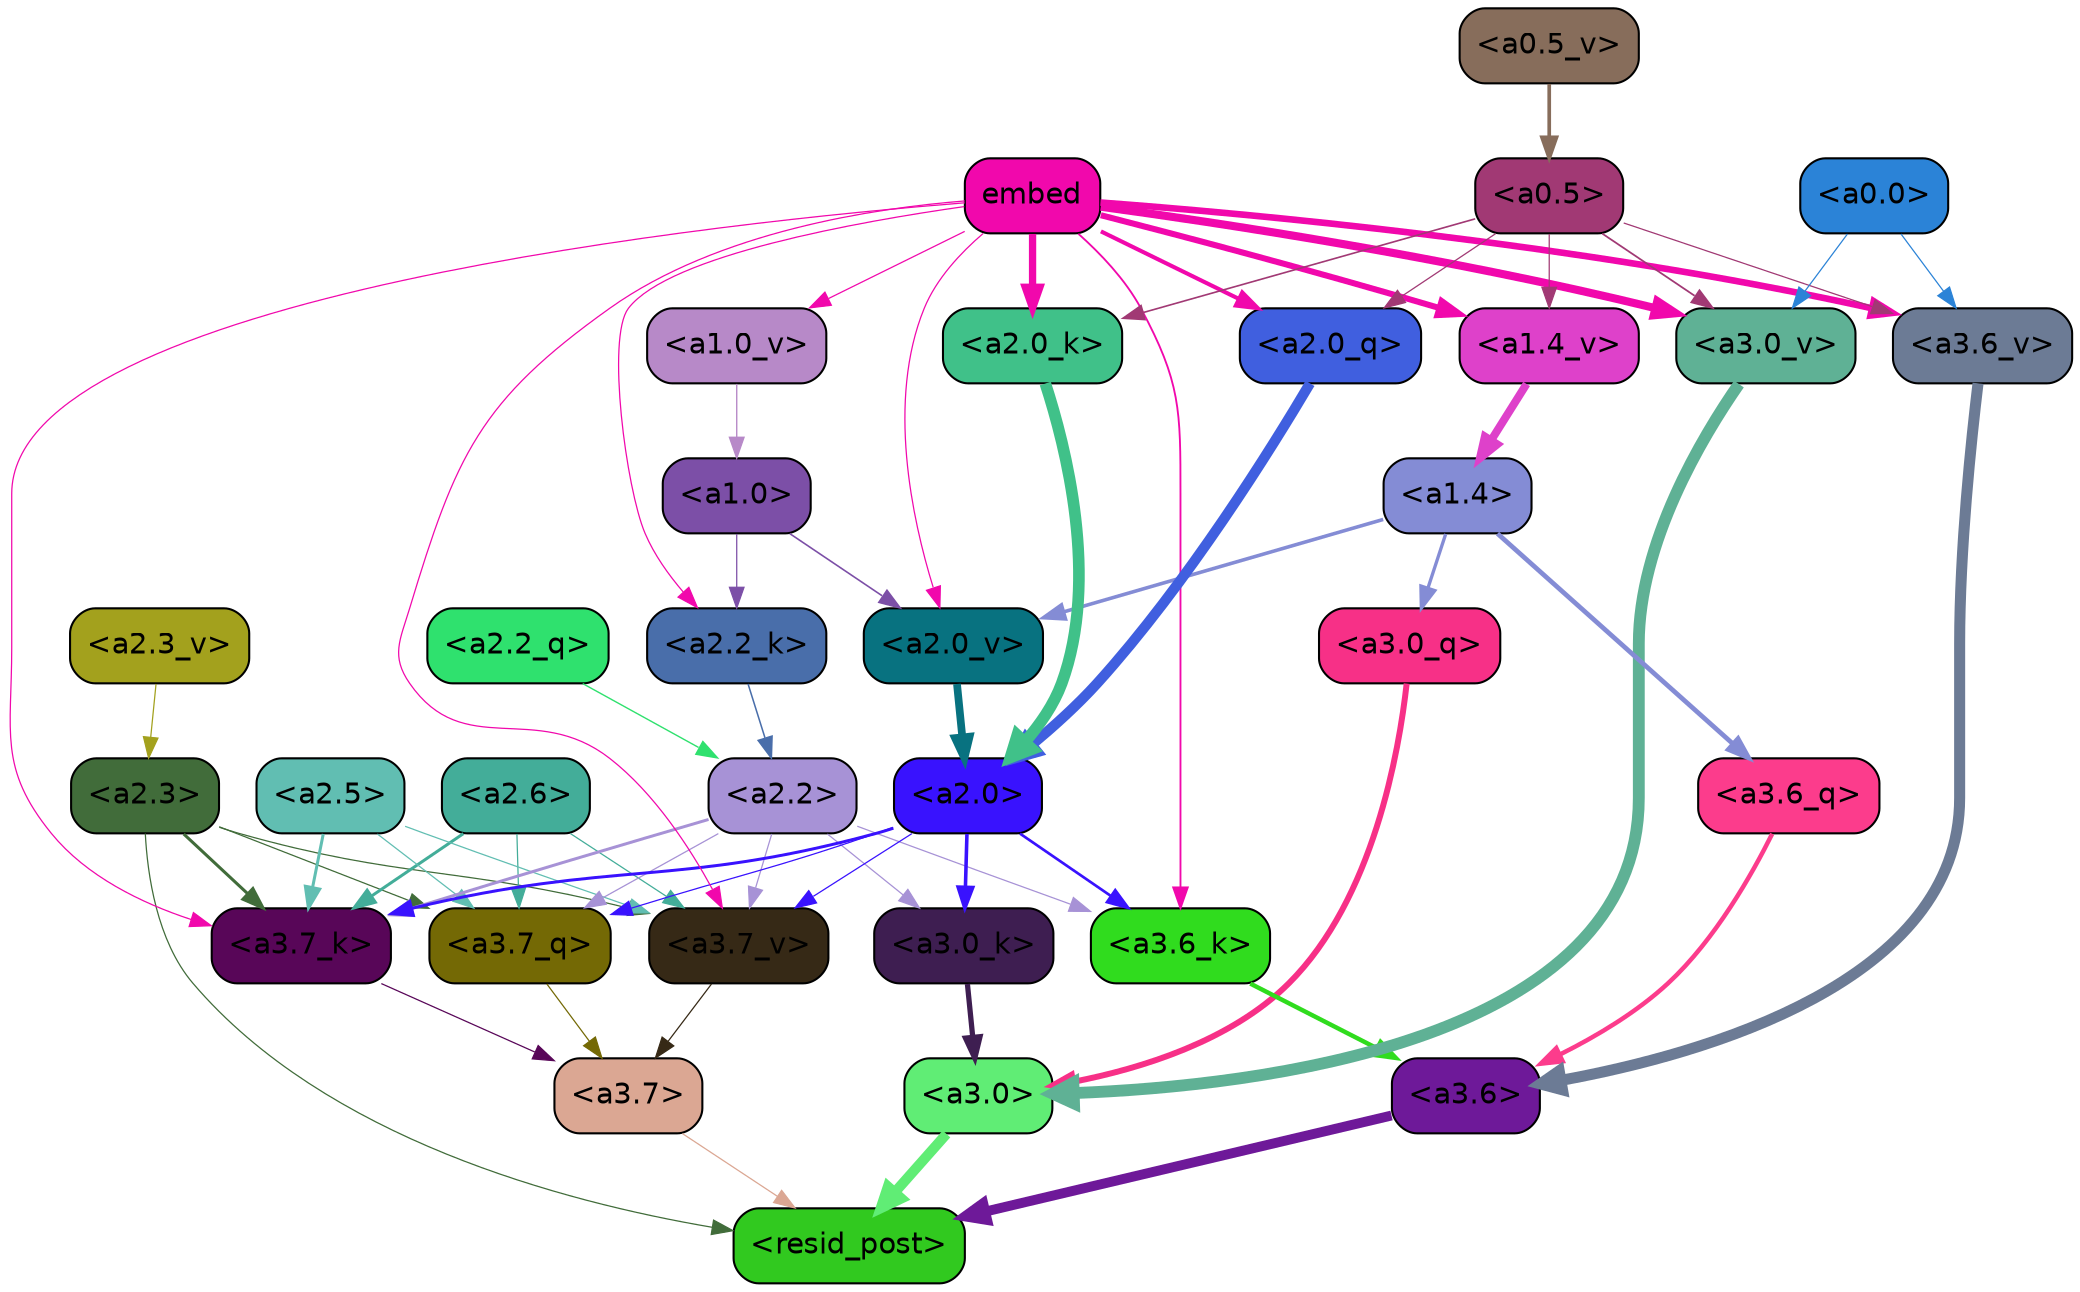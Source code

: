 strict digraph "" {
	graph [bgcolor=transparent,
		layout=dot,
		overlap=false,
		splines=true
	];
	"<a3.7>"	[color=black,
		fillcolor="#dba793",
		fontname=Helvetica,
		shape=box,
		style="filled, rounded"];
	"<resid_post>"	[color=black,
		fillcolor="#31c91f",
		fontname=Helvetica,
		shape=box,
		style="filled, rounded"];
	"<a3.7>" -> "<resid_post>"	[color="#dba793",
		penwidth=0.6];
	"<a3.6>"	[color=black,
		fillcolor="#6e1999",
		fontname=Helvetica,
		shape=box,
		style="filled, rounded"];
	"<a3.6>" -> "<resid_post>"	[color="#6e1999",
		penwidth=4.746312499046326];
	"<a3.0>"	[color=black,
		fillcolor="#60ed75",
		fontname=Helvetica,
		shape=box,
		style="filled, rounded"];
	"<a3.0>" -> "<resid_post>"	[color="#60ed75",
		penwidth=4.896343111991882];
	"<a2.3>"	[color=black,
		fillcolor="#416c3a",
		fontname=Helvetica,
		shape=box,
		style="filled, rounded"];
	"<a2.3>" -> "<resid_post>"	[color="#416c3a",
		penwidth=0.6];
	"<a3.7_q>"	[color=black,
		fillcolor="#746905",
		fontname=Helvetica,
		shape=box,
		style="filled, rounded"];
	"<a2.3>" -> "<a3.7_q>"	[color="#416c3a",
		penwidth=0.6];
	"<a3.7_k>"	[color=black,
		fillcolor="#580658",
		fontname=Helvetica,
		shape=box,
		style="filled, rounded"];
	"<a2.3>" -> "<a3.7_k>"	[color="#416c3a",
		penwidth=1.467104621231556];
	"<a3.7_v>"	[color=black,
		fillcolor="#362916",
		fontname=Helvetica,
		shape=box,
		style="filled, rounded"];
	"<a2.3>" -> "<a3.7_v>"	[color="#416c3a",
		penwidth=0.6];
	"<a3.7_q>" -> "<a3.7>"	[color="#746905",
		penwidth=0.6];
	"<a3.6_q>"	[color=black,
		fillcolor="#fc3c8c",
		fontname=Helvetica,
		shape=box,
		style="filled, rounded"];
	"<a3.6_q>" -> "<a3.6>"	[color="#fc3c8c",
		penwidth=2.160832464694977];
	"<a3.0_q>"	[color=black,
		fillcolor="#f73087",
		fontname=Helvetica,
		shape=box,
		style="filled, rounded"];
	"<a3.0_q>" -> "<a3.0>"	[color="#f73087",
		penwidth=2.870753765106201];
	"<a3.7_k>" -> "<a3.7>"	[color="#580658",
		penwidth=0.6];
	"<a3.6_k>"	[color=black,
		fillcolor="#30dc1e",
		fontname=Helvetica,
		shape=box,
		style="filled, rounded"];
	"<a3.6_k>" -> "<a3.6>"	[color="#30dc1e",
		penwidth=2.13908451795578];
	"<a3.0_k>"	[color=black,
		fillcolor="#3e1e51",
		fontname=Helvetica,
		shape=box,
		style="filled, rounded"];
	"<a3.0_k>" -> "<a3.0>"	[color="#3e1e51",
		penwidth=2.520303964614868];
	"<a3.7_v>" -> "<a3.7>"	[color="#362916",
		penwidth=0.6];
	"<a3.6_v>"	[color=black,
		fillcolor="#6c7b95",
		fontname=Helvetica,
		shape=box,
		style="filled, rounded"];
	"<a3.6_v>" -> "<a3.6>"	[color="#6c7b95",
		penwidth=5.297133803367615];
	"<a3.0_v>"	[color=black,
		fillcolor="#5fb195",
		fontname=Helvetica,
		shape=box,
		style="filled, rounded"];
	"<a3.0_v>" -> "<a3.0>"	[color="#5fb195",
		penwidth=5.680712580680847];
	"<a2.6>"	[color=black,
		fillcolor="#43ad99",
		fontname=Helvetica,
		shape=box,
		style="filled, rounded"];
	"<a2.6>" -> "<a3.7_q>"	[color="#43ad99",
		penwidth=0.6];
	"<a2.6>" -> "<a3.7_k>"	[color="#43ad99",
		penwidth=1.4453159049153328];
	"<a2.6>" -> "<a3.7_v>"	[color="#43ad99",
		penwidth=0.6];
	"<a2.5>"	[color=black,
		fillcolor="#61beb2",
		fontname=Helvetica,
		shape=box,
		style="filled, rounded"];
	"<a2.5>" -> "<a3.7_q>"	[color="#61beb2",
		penwidth=0.6];
	"<a2.5>" -> "<a3.7_k>"	[color="#61beb2",
		penwidth=1.4526091292500496];
	"<a2.5>" -> "<a3.7_v>"	[color="#61beb2",
		penwidth=0.6];
	"<a2.2>"	[color=black,
		fillcolor="#a792d6",
		fontname=Helvetica,
		shape=box,
		style="filled, rounded"];
	"<a2.2>" -> "<a3.7_q>"	[color="#a792d6",
		penwidth=0.6];
	"<a2.2>" -> "<a3.7_k>"	[color="#a792d6",
		penwidth=1.4310357049107552];
	"<a2.2>" -> "<a3.6_k>"	[color="#a792d6",
		penwidth=0.6];
	"<a2.2>" -> "<a3.0_k>"	[color="#a792d6",
		penwidth=0.6];
	"<a2.2>" -> "<a3.7_v>"	[color="#a792d6",
		penwidth=0.6];
	"<a2.0>"	[color=black,
		fillcolor="#3912fe",
		fontname=Helvetica,
		shape=box,
		style="filled, rounded"];
	"<a2.0>" -> "<a3.7_q>"	[color="#3912fe",
		penwidth=0.6];
	"<a2.0>" -> "<a3.7_k>"	[color="#3912fe",
		penwidth=1.4314699843525887];
	"<a2.0>" -> "<a3.6_k>"	[color="#3912fe",
		penwidth=1.2950235605239868];
	"<a2.0>" -> "<a3.0_k>"	[color="#3912fe",
		penwidth=1.712992787361145];
	"<a2.0>" -> "<a3.7_v>"	[color="#3912fe",
		penwidth=0.6];
	"<a1.4>"	[color=black,
		fillcolor="#848cd5",
		fontname=Helvetica,
		shape=box,
		style="filled, rounded"];
	"<a1.4>" -> "<a3.6_q>"	[color="#848cd5",
		penwidth=2.2719132900238037];
	"<a1.4>" -> "<a3.0_q>"	[color="#848cd5",
		penwidth=1.5932877659797668];
	"<a2.0_v>"	[color=black,
		fillcolor="#087280",
		fontname=Helvetica,
		shape=box,
		style="filled, rounded"];
	"<a1.4>" -> "<a2.0_v>"	[color="#848cd5",
		penwidth=1.7291951477527618];
	embed	[color=black,
		fillcolor="#f108ac",
		fontname=Helvetica,
		shape=box,
		style="filled, rounded"];
	embed -> "<a3.7_k>"	[color="#f108ac",
		penwidth=0.6];
	embed -> "<a3.6_k>"	[color="#f108ac",
		penwidth=0.891706109046936];
	embed -> "<a3.7_v>"	[color="#f108ac",
		penwidth=0.6];
	embed -> "<a3.6_v>"	[color="#f108ac",
		penwidth=3.1766927242279053];
	embed -> "<a3.0_v>"	[color="#f108ac",
		penwidth=3.9005755856633186];
	"<a2.0_q>"	[color=black,
		fillcolor="#405fdf",
		fontname=Helvetica,
		shape=box,
		style="filled, rounded"];
	embed -> "<a2.0_q>"	[color="#f108ac",
		penwidth=1.9666987657546997];
	"<a2.2_k>"	[color=black,
		fillcolor="#496eaa",
		fontname=Helvetica,
		shape=box,
		style="filled, rounded"];
	embed -> "<a2.2_k>"	[color="#f108ac",
		penwidth=0.6];
	"<a2.0_k>"	[color=black,
		fillcolor="#40c189",
		fontname=Helvetica,
		shape=box,
		style="filled, rounded"];
	embed -> "<a2.0_k>"	[color="#f108ac",
		penwidth=3.5067105293273926];
	embed -> "<a2.0_v>"	[color="#f108ac",
		penwidth=0.6];
	"<a1.4_v>"	[color=black,
		fillcolor="#de41ca",
		fontname=Helvetica,
		shape=box,
		style="filled, rounded"];
	embed -> "<a1.4_v>"	[color="#f108ac",
		penwidth=2.921818971633911];
	"<a1.0_v>"	[color=black,
		fillcolor="#b789c8",
		fontname=Helvetica,
		shape=box,
		style="filled, rounded"];
	embed -> "<a1.0_v>"	[color="#f108ac",
		penwidth=0.6];
	"<a0.5>"	[color=black,
		fillcolor="#a13974",
		fontname=Helvetica,
		shape=box,
		style="filled, rounded"];
	"<a0.5>" -> "<a3.6_v>"	[color="#a13974",
		penwidth=0.6];
	"<a0.5>" -> "<a3.0_v>"	[color="#a13974",
		penwidth=0.8493617177009583];
	"<a0.5>" -> "<a2.0_q>"	[color="#a13974",
		penwidth=0.6];
	"<a0.5>" -> "<a2.0_k>"	[color="#a13974",
		penwidth=0.7897228002548218];
	"<a0.5>" -> "<a1.4_v>"	[color="#a13974",
		penwidth=0.6];
	"<a0.0>"	[color=black,
		fillcolor="#2b83d7",
		fontname=Helvetica,
		shape=box,
		style="filled, rounded"];
	"<a0.0>" -> "<a3.6_v>"	[color="#2b83d7",
		penwidth=0.6];
	"<a0.0>" -> "<a3.0_v>"	[color="#2b83d7",
		penwidth=0.6];
	"<a2.2_q>"	[color=black,
		fillcolor="#2fe16e",
		fontname=Helvetica,
		shape=box,
		style="filled, rounded"];
	"<a2.2_q>" -> "<a2.2>"	[color="#2fe16e",
		penwidth=0.6677633281797171];
	"<a2.0_q>" -> "<a2.0>"	[color="#405fdf",
		penwidth=4.966194009408355];
	"<a2.2_k>" -> "<a2.2>"	[color="#496eaa",
		penwidth=0.7399393804371357];
	"<a2.0_k>" -> "<a2.0>"	[color="#40c189",
		penwidth=5.5817058570683];
	"<a2.3_v>"	[color=black,
		fillcolor="#a3a11d",
		fontname=Helvetica,
		shape=box,
		style="filled, rounded"];
	"<a2.3_v>" -> "<a2.3>"	[color="#a3a11d",
		penwidth=0.6];
	"<a2.0_v>" -> "<a2.0>"	[color="#087280",
		penwidth=3.7102378383278847];
	"<a1.0>"	[color=black,
		fillcolor="#7c4fa7",
		fontname=Helvetica,
		shape=box,
		style="filled, rounded"];
	"<a1.0>" -> "<a2.2_k>"	[color="#7c4fa7",
		penwidth=0.6];
	"<a1.0>" -> "<a2.0_v>"	[color="#7c4fa7",
		penwidth=0.7823128998279572];
	"<a1.4_v>" -> "<a1.4>"	[color="#de41ca",
		penwidth=3.84571635723114];
	"<a1.0_v>" -> "<a1.0>"	[color="#b789c8",
		penwidth=0.6638844013214111];
	"<a0.5_v>"	[color=black,
		fillcolor="#876d5b",
		fontname=Helvetica,
		shape=box,
		style="filled, rounded"];
	"<a0.5_v>" -> "<a0.5>"	[color="#876d5b",
		penwidth=1.769389271736145];
}
